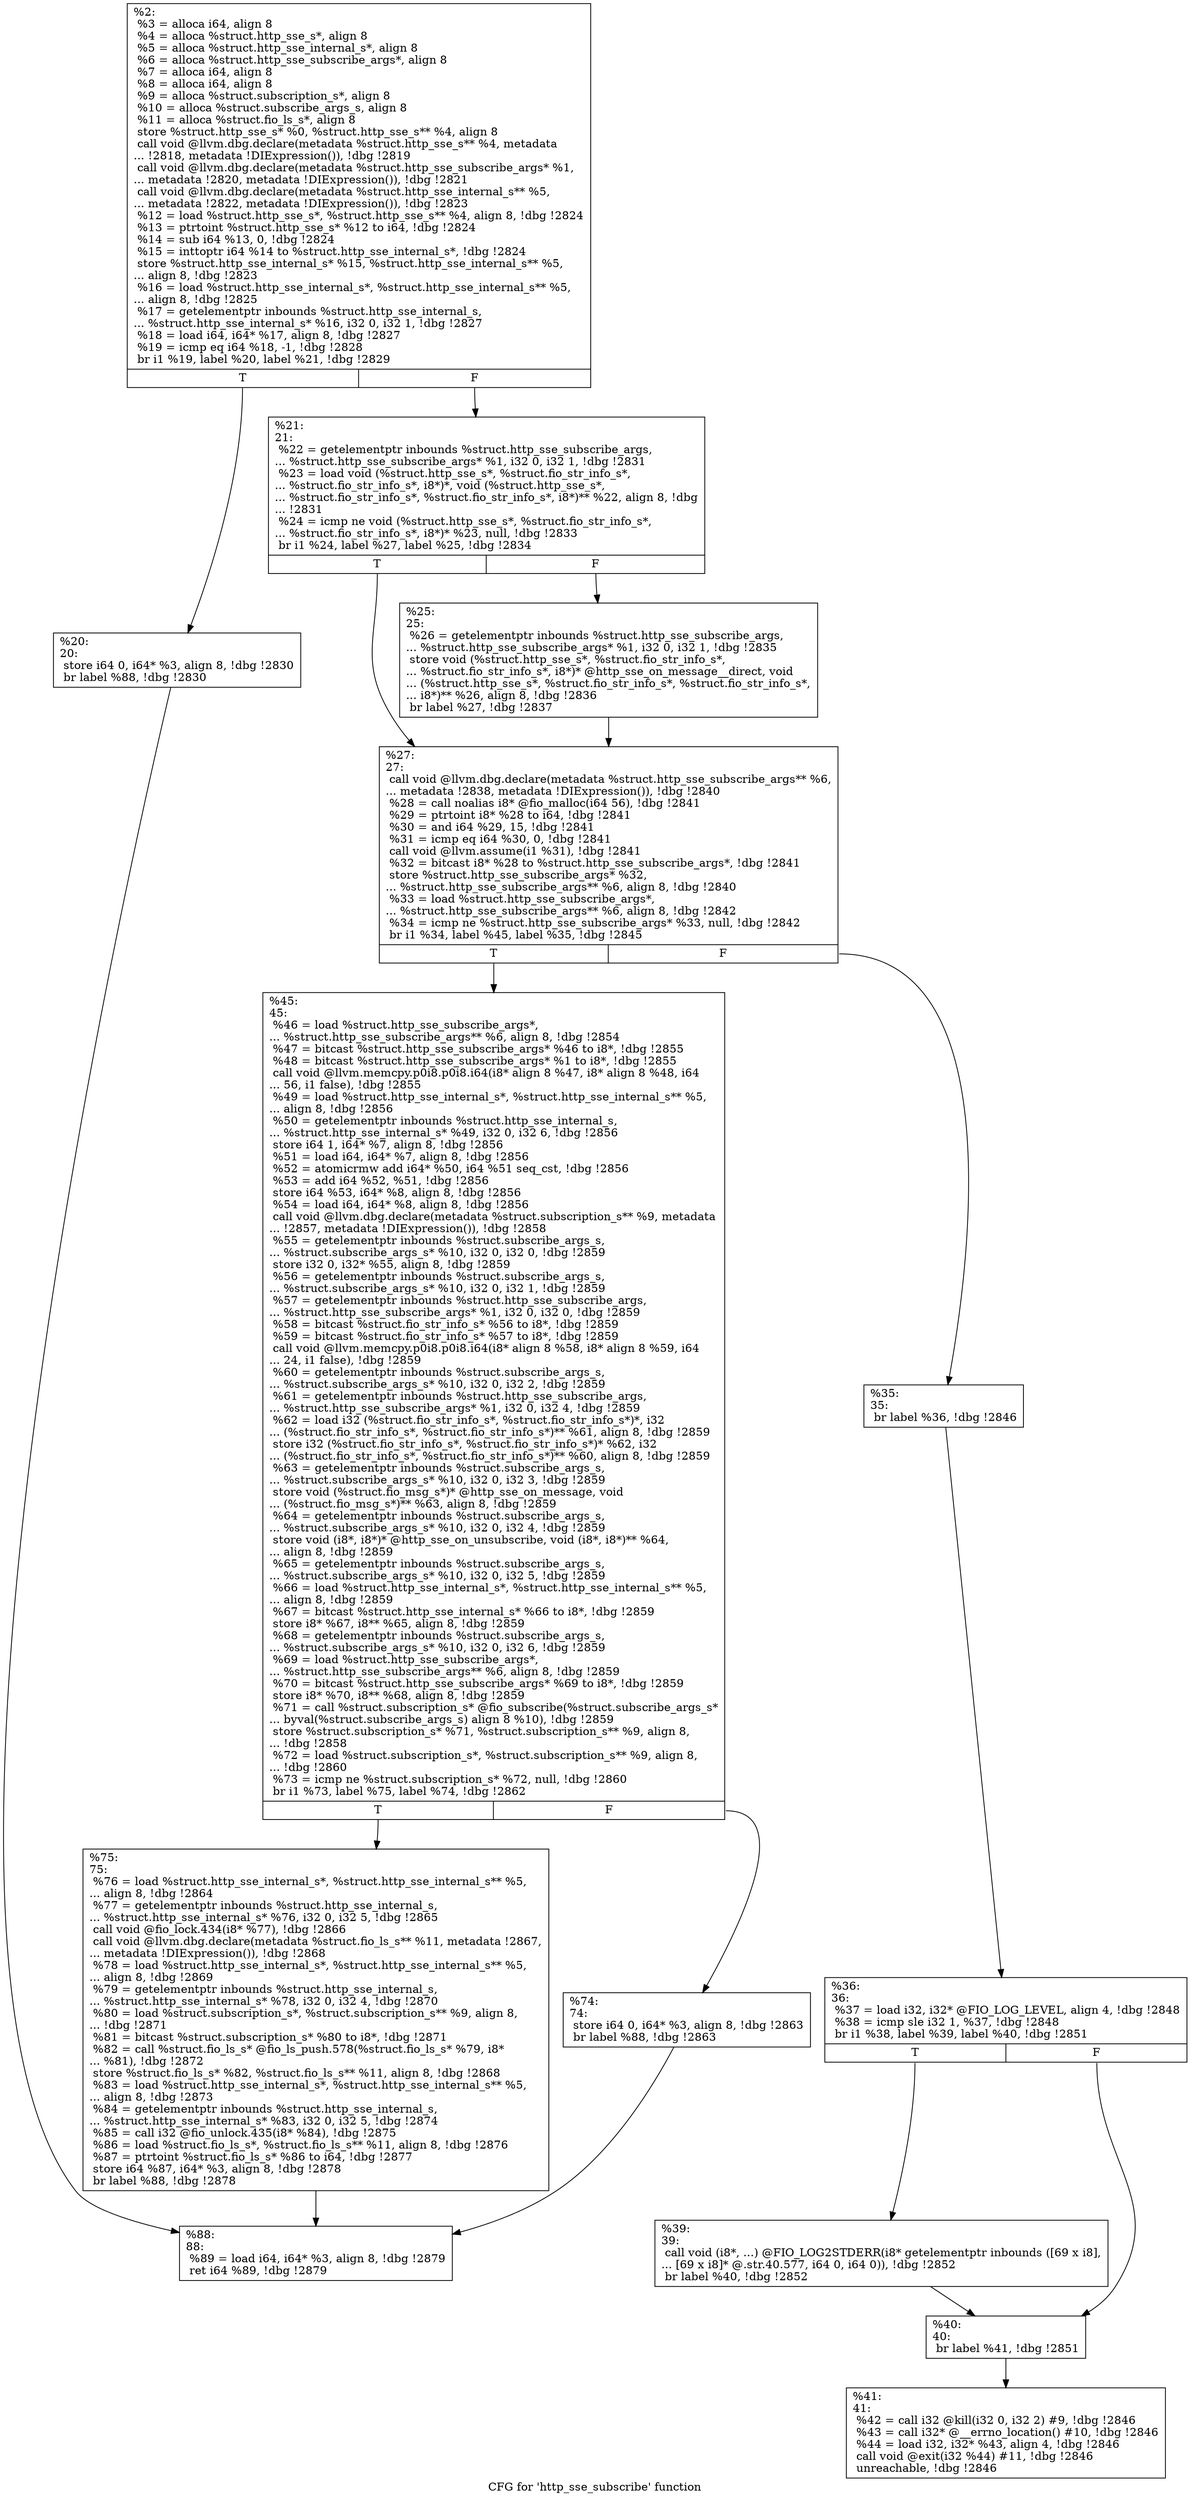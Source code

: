 digraph "CFG for 'http_sse_subscribe' function" {
	label="CFG for 'http_sse_subscribe' function";

	Node0x5568523951c0 [shape=record,label="{%2:\l  %3 = alloca i64, align 8\l  %4 = alloca %struct.http_sse_s*, align 8\l  %5 = alloca %struct.http_sse_internal_s*, align 8\l  %6 = alloca %struct.http_sse_subscribe_args*, align 8\l  %7 = alloca i64, align 8\l  %8 = alloca i64, align 8\l  %9 = alloca %struct.subscription_s*, align 8\l  %10 = alloca %struct.subscribe_args_s, align 8\l  %11 = alloca %struct.fio_ls_s*, align 8\l  store %struct.http_sse_s* %0, %struct.http_sse_s** %4, align 8\l  call void @llvm.dbg.declare(metadata %struct.http_sse_s** %4, metadata\l... !2818, metadata !DIExpression()), !dbg !2819\l  call void @llvm.dbg.declare(metadata %struct.http_sse_subscribe_args* %1,\l... metadata !2820, metadata !DIExpression()), !dbg !2821\l  call void @llvm.dbg.declare(metadata %struct.http_sse_internal_s** %5,\l... metadata !2822, metadata !DIExpression()), !dbg !2823\l  %12 = load %struct.http_sse_s*, %struct.http_sse_s** %4, align 8, !dbg !2824\l  %13 = ptrtoint %struct.http_sse_s* %12 to i64, !dbg !2824\l  %14 = sub i64 %13, 0, !dbg !2824\l  %15 = inttoptr i64 %14 to %struct.http_sse_internal_s*, !dbg !2824\l  store %struct.http_sse_internal_s* %15, %struct.http_sse_internal_s** %5,\l... align 8, !dbg !2823\l  %16 = load %struct.http_sse_internal_s*, %struct.http_sse_internal_s** %5,\l... align 8, !dbg !2825\l  %17 = getelementptr inbounds %struct.http_sse_internal_s,\l... %struct.http_sse_internal_s* %16, i32 0, i32 1, !dbg !2827\l  %18 = load i64, i64* %17, align 8, !dbg !2827\l  %19 = icmp eq i64 %18, -1, !dbg !2828\l  br i1 %19, label %20, label %21, !dbg !2829\l|{<s0>T|<s1>F}}"];
	Node0x5568523951c0:s0 -> Node0x5568523967e0;
	Node0x5568523951c0:s1 -> Node0x556852396830;
	Node0x5568523967e0 [shape=record,label="{%20:\l20:                                               \l  store i64 0, i64* %3, align 8, !dbg !2830\l  br label %88, !dbg !2830\l}"];
	Node0x5568523967e0 -> Node0x556852396ba0;
	Node0x556852396830 [shape=record,label="{%21:\l21:                                               \l  %22 = getelementptr inbounds %struct.http_sse_subscribe_args,\l... %struct.http_sse_subscribe_args* %1, i32 0, i32 1, !dbg !2831\l  %23 = load void (%struct.http_sse_s*, %struct.fio_str_info_s*,\l... %struct.fio_str_info_s*, i8*)*, void (%struct.http_sse_s*,\l... %struct.fio_str_info_s*, %struct.fio_str_info_s*, i8*)** %22, align 8, !dbg\l... !2831\l  %24 = icmp ne void (%struct.http_sse_s*, %struct.fio_str_info_s*,\l... %struct.fio_str_info_s*, i8*)* %23, null, !dbg !2833\l  br i1 %24, label %27, label %25, !dbg !2834\l|{<s0>T|<s1>F}}"];
	Node0x556852396830:s0 -> Node0x5568523968d0;
	Node0x556852396830:s1 -> Node0x556852396880;
	Node0x556852396880 [shape=record,label="{%25:\l25:                                               \l  %26 = getelementptr inbounds %struct.http_sse_subscribe_args,\l... %struct.http_sse_subscribe_args* %1, i32 0, i32 1, !dbg !2835\l  store void (%struct.http_sse_s*, %struct.fio_str_info_s*,\l... %struct.fio_str_info_s*, i8*)* @http_sse_on_message__direct, void\l... (%struct.http_sse_s*, %struct.fio_str_info_s*, %struct.fio_str_info_s*,\l... i8*)** %26, align 8, !dbg !2836\l  br label %27, !dbg !2837\l}"];
	Node0x556852396880 -> Node0x5568523968d0;
	Node0x5568523968d0 [shape=record,label="{%27:\l27:                                               \l  call void @llvm.dbg.declare(metadata %struct.http_sse_subscribe_args** %6,\l... metadata !2838, metadata !DIExpression()), !dbg !2840\l  %28 = call noalias i8* @fio_malloc(i64 56), !dbg !2841\l  %29 = ptrtoint i8* %28 to i64, !dbg !2841\l  %30 = and i64 %29, 15, !dbg !2841\l  %31 = icmp eq i64 %30, 0, !dbg !2841\l  call void @llvm.assume(i1 %31), !dbg !2841\l  %32 = bitcast i8* %28 to %struct.http_sse_subscribe_args*, !dbg !2841\l  store %struct.http_sse_subscribe_args* %32,\l... %struct.http_sse_subscribe_args** %6, align 8, !dbg !2840\l  %33 = load %struct.http_sse_subscribe_args*,\l... %struct.http_sse_subscribe_args** %6, align 8, !dbg !2842\l  %34 = icmp ne %struct.http_sse_subscribe_args* %33, null, !dbg !2842\l  br i1 %34, label %45, label %35, !dbg !2845\l|{<s0>T|<s1>F}}"];
	Node0x5568523968d0:s0 -> Node0x556852396ab0;
	Node0x5568523968d0:s1 -> Node0x556852396920;
	Node0x556852396920 [shape=record,label="{%35:\l35:                                               \l  br label %36, !dbg !2846\l}"];
	Node0x556852396920 -> Node0x556852396970;
	Node0x556852396970 [shape=record,label="{%36:\l36:                                               \l  %37 = load i32, i32* @FIO_LOG_LEVEL, align 4, !dbg !2848\l  %38 = icmp sle i32 1, %37, !dbg !2848\l  br i1 %38, label %39, label %40, !dbg !2851\l|{<s0>T|<s1>F}}"];
	Node0x556852396970:s0 -> Node0x5568523969c0;
	Node0x556852396970:s1 -> Node0x556852396a10;
	Node0x5568523969c0 [shape=record,label="{%39:\l39:                                               \l  call void (i8*, ...) @FIO_LOG2STDERR(i8* getelementptr inbounds ([69 x i8],\l... [69 x i8]* @.str.40.577, i64 0, i64 0)), !dbg !2852\l  br label %40, !dbg !2852\l}"];
	Node0x5568523969c0 -> Node0x556852396a10;
	Node0x556852396a10 [shape=record,label="{%40:\l40:                                               \l  br label %41, !dbg !2851\l}"];
	Node0x556852396a10 -> Node0x556852396a60;
	Node0x556852396a60 [shape=record,label="{%41:\l41:                                               \l  %42 = call i32 @kill(i32 0, i32 2) #9, !dbg !2846\l  %43 = call i32* @__errno_location() #10, !dbg !2846\l  %44 = load i32, i32* %43, align 4, !dbg !2846\l  call void @exit(i32 %44) #11, !dbg !2846\l  unreachable, !dbg !2846\l}"];
	Node0x556852396ab0 [shape=record,label="{%45:\l45:                                               \l  %46 = load %struct.http_sse_subscribe_args*,\l... %struct.http_sse_subscribe_args** %6, align 8, !dbg !2854\l  %47 = bitcast %struct.http_sse_subscribe_args* %46 to i8*, !dbg !2855\l  %48 = bitcast %struct.http_sse_subscribe_args* %1 to i8*, !dbg !2855\l  call void @llvm.memcpy.p0i8.p0i8.i64(i8* align 8 %47, i8* align 8 %48, i64\l... 56, i1 false), !dbg !2855\l  %49 = load %struct.http_sse_internal_s*, %struct.http_sse_internal_s** %5,\l... align 8, !dbg !2856\l  %50 = getelementptr inbounds %struct.http_sse_internal_s,\l... %struct.http_sse_internal_s* %49, i32 0, i32 6, !dbg !2856\l  store i64 1, i64* %7, align 8, !dbg !2856\l  %51 = load i64, i64* %7, align 8, !dbg !2856\l  %52 = atomicrmw add i64* %50, i64 %51 seq_cst, !dbg !2856\l  %53 = add i64 %52, %51, !dbg !2856\l  store i64 %53, i64* %8, align 8, !dbg !2856\l  %54 = load i64, i64* %8, align 8, !dbg !2856\l  call void @llvm.dbg.declare(metadata %struct.subscription_s** %9, metadata\l... !2857, metadata !DIExpression()), !dbg !2858\l  %55 = getelementptr inbounds %struct.subscribe_args_s,\l... %struct.subscribe_args_s* %10, i32 0, i32 0, !dbg !2859\l  store i32 0, i32* %55, align 8, !dbg !2859\l  %56 = getelementptr inbounds %struct.subscribe_args_s,\l... %struct.subscribe_args_s* %10, i32 0, i32 1, !dbg !2859\l  %57 = getelementptr inbounds %struct.http_sse_subscribe_args,\l... %struct.http_sse_subscribe_args* %1, i32 0, i32 0, !dbg !2859\l  %58 = bitcast %struct.fio_str_info_s* %56 to i8*, !dbg !2859\l  %59 = bitcast %struct.fio_str_info_s* %57 to i8*, !dbg !2859\l  call void @llvm.memcpy.p0i8.p0i8.i64(i8* align 8 %58, i8* align 8 %59, i64\l... 24, i1 false), !dbg !2859\l  %60 = getelementptr inbounds %struct.subscribe_args_s,\l... %struct.subscribe_args_s* %10, i32 0, i32 2, !dbg !2859\l  %61 = getelementptr inbounds %struct.http_sse_subscribe_args,\l... %struct.http_sse_subscribe_args* %1, i32 0, i32 4, !dbg !2859\l  %62 = load i32 (%struct.fio_str_info_s*, %struct.fio_str_info_s*)*, i32\l... (%struct.fio_str_info_s*, %struct.fio_str_info_s*)** %61, align 8, !dbg !2859\l  store i32 (%struct.fio_str_info_s*, %struct.fio_str_info_s*)* %62, i32\l... (%struct.fio_str_info_s*, %struct.fio_str_info_s*)** %60, align 8, !dbg !2859\l  %63 = getelementptr inbounds %struct.subscribe_args_s,\l... %struct.subscribe_args_s* %10, i32 0, i32 3, !dbg !2859\l  store void (%struct.fio_msg_s*)* @http_sse_on_message, void\l... (%struct.fio_msg_s*)** %63, align 8, !dbg !2859\l  %64 = getelementptr inbounds %struct.subscribe_args_s,\l... %struct.subscribe_args_s* %10, i32 0, i32 4, !dbg !2859\l  store void (i8*, i8*)* @http_sse_on_unsubscribe, void (i8*, i8*)** %64,\l... align 8, !dbg !2859\l  %65 = getelementptr inbounds %struct.subscribe_args_s,\l... %struct.subscribe_args_s* %10, i32 0, i32 5, !dbg !2859\l  %66 = load %struct.http_sse_internal_s*, %struct.http_sse_internal_s** %5,\l... align 8, !dbg !2859\l  %67 = bitcast %struct.http_sse_internal_s* %66 to i8*, !dbg !2859\l  store i8* %67, i8** %65, align 8, !dbg !2859\l  %68 = getelementptr inbounds %struct.subscribe_args_s,\l... %struct.subscribe_args_s* %10, i32 0, i32 6, !dbg !2859\l  %69 = load %struct.http_sse_subscribe_args*,\l... %struct.http_sse_subscribe_args** %6, align 8, !dbg !2859\l  %70 = bitcast %struct.http_sse_subscribe_args* %69 to i8*, !dbg !2859\l  store i8* %70, i8** %68, align 8, !dbg !2859\l  %71 = call %struct.subscription_s* @fio_subscribe(%struct.subscribe_args_s*\l... byval(%struct.subscribe_args_s) align 8 %10), !dbg !2859\l  store %struct.subscription_s* %71, %struct.subscription_s** %9, align 8,\l... !dbg !2858\l  %72 = load %struct.subscription_s*, %struct.subscription_s** %9, align 8,\l... !dbg !2860\l  %73 = icmp ne %struct.subscription_s* %72, null, !dbg !2860\l  br i1 %73, label %75, label %74, !dbg !2862\l|{<s0>T|<s1>F}}"];
	Node0x556852396ab0:s0 -> Node0x556852396b50;
	Node0x556852396ab0:s1 -> Node0x556852396b00;
	Node0x556852396b00 [shape=record,label="{%74:\l74:                                               \l  store i64 0, i64* %3, align 8, !dbg !2863\l  br label %88, !dbg !2863\l}"];
	Node0x556852396b00 -> Node0x556852396ba0;
	Node0x556852396b50 [shape=record,label="{%75:\l75:                                               \l  %76 = load %struct.http_sse_internal_s*, %struct.http_sse_internal_s** %5,\l... align 8, !dbg !2864\l  %77 = getelementptr inbounds %struct.http_sse_internal_s,\l... %struct.http_sse_internal_s* %76, i32 0, i32 5, !dbg !2865\l  call void @fio_lock.434(i8* %77), !dbg !2866\l  call void @llvm.dbg.declare(metadata %struct.fio_ls_s** %11, metadata !2867,\l... metadata !DIExpression()), !dbg !2868\l  %78 = load %struct.http_sse_internal_s*, %struct.http_sse_internal_s** %5,\l... align 8, !dbg !2869\l  %79 = getelementptr inbounds %struct.http_sse_internal_s,\l... %struct.http_sse_internal_s* %78, i32 0, i32 4, !dbg !2870\l  %80 = load %struct.subscription_s*, %struct.subscription_s** %9, align 8,\l... !dbg !2871\l  %81 = bitcast %struct.subscription_s* %80 to i8*, !dbg !2871\l  %82 = call %struct.fio_ls_s* @fio_ls_push.578(%struct.fio_ls_s* %79, i8*\l... %81), !dbg !2872\l  store %struct.fio_ls_s* %82, %struct.fio_ls_s** %11, align 8, !dbg !2868\l  %83 = load %struct.http_sse_internal_s*, %struct.http_sse_internal_s** %5,\l... align 8, !dbg !2873\l  %84 = getelementptr inbounds %struct.http_sse_internal_s,\l... %struct.http_sse_internal_s* %83, i32 0, i32 5, !dbg !2874\l  %85 = call i32 @fio_unlock.435(i8* %84), !dbg !2875\l  %86 = load %struct.fio_ls_s*, %struct.fio_ls_s** %11, align 8, !dbg !2876\l  %87 = ptrtoint %struct.fio_ls_s* %86 to i64, !dbg !2877\l  store i64 %87, i64* %3, align 8, !dbg !2878\l  br label %88, !dbg !2878\l}"];
	Node0x556852396b50 -> Node0x556852396ba0;
	Node0x556852396ba0 [shape=record,label="{%88:\l88:                                               \l  %89 = load i64, i64* %3, align 8, !dbg !2879\l  ret i64 %89, !dbg !2879\l}"];
}
